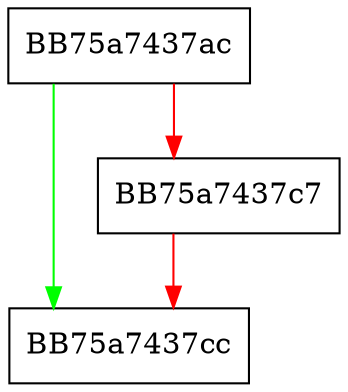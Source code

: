 digraph end {
  node [shape="box"];
  graph [splines=ortho];
  BB75a7437ac -> BB75a7437cc [color="green"];
  BB75a7437ac -> BB75a7437c7 [color="red"];
  BB75a7437c7 -> BB75a7437cc [color="red"];
}